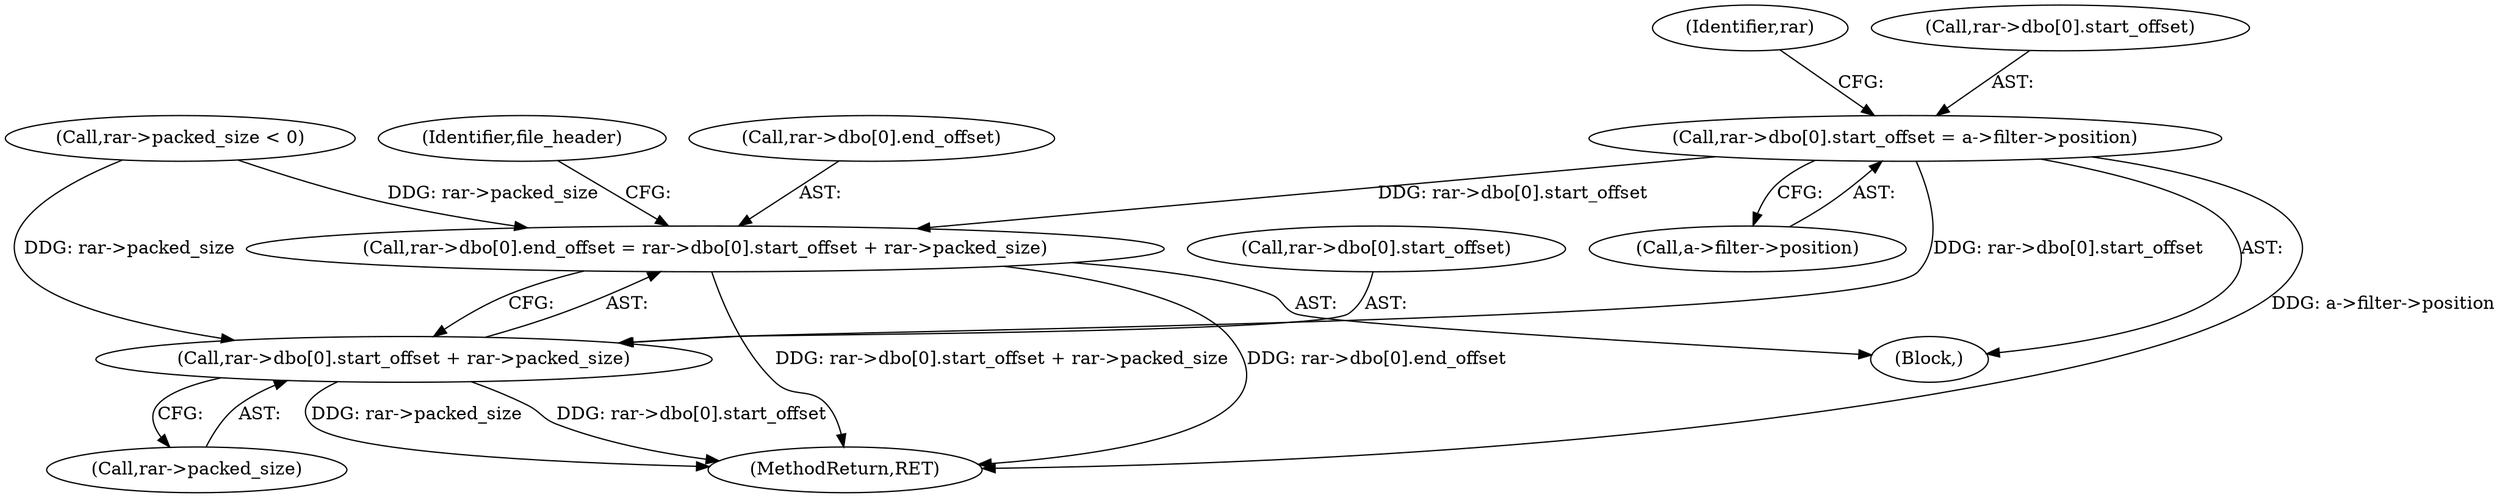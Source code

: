 digraph "0_libarchive_bfcfe6f04ed20db2504db8a254d1f40a1d84eb28_0@array" {
"1001412" [label="(Call,rar->dbo[0].start_offset = a->filter->position)"];
"1001425" [label="(Call,rar->dbo[0].end_offset = rar->dbo[0].start_offset + rar->packed_size)"];
"1001433" [label="(Call,rar->dbo[0].start_offset + rar->packed_size)"];
"1000121" [label="(Block,)"];
"1001425" [label="(Call,rar->dbo[0].end_offset = rar->dbo[0].start_offset + rar->packed_size)"];
"1001446" [label="(Identifier,file_header)"];
"1000549" [label="(Call,rar->packed_size < 0)"];
"1001434" [label="(Call,rar->dbo[0].start_offset)"];
"1001754" [label="(MethodReturn,RET)"];
"1001426" [label="(Call,rar->dbo[0].end_offset)"];
"1001420" [label="(Call,a->filter->position)"];
"1001412" [label="(Call,rar->dbo[0].start_offset = a->filter->position)"];
"1001441" [label="(Call,rar->packed_size)"];
"1001433" [label="(Call,rar->dbo[0].start_offset + rar->packed_size)"];
"1001429" [label="(Identifier,rar)"];
"1001413" [label="(Call,rar->dbo[0].start_offset)"];
"1001412" -> "1000121"  [label="AST: "];
"1001412" -> "1001420"  [label="CFG: "];
"1001413" -> "1001412"  [label="AST: "];
"1001420" -> "1001412"  [label="AST: "];
"1001429" -> "1001412"  [label="CFG: "];
"1001412" -> "1001754"  [label="DDG: a->filter->position"];
"1001412" -> "1001425"  [label="DDG: rar->dbo[0].start_offset"];
"1001412" -> "1001433"  [label="DDG: rar->dbo[0].start_offset"];
"1001425" -> "1000121"  [label="AST: "];
"1001425" -> "1001433"  [label="CFG: "];
"1001426" -> "1001425"  [label="AST: "];
"1001433" -> "1001425"  [label="AST: "];
"1001446" -> "1001425"  [label="CFG: "];
"1001425" -> "1001754"  [label="DDG: rar->dbo[0].start_offset + rar->packed_size"];
"1001425" -> "1001754"  [label="DDG: rar->dbo[0].end_offset"];
"1000549" -> "1001425"  [label="DDG: rar->packed_size"];
"1001433" -> "1001441"  [label="CFG: "];
"1001434" -> "1001433"  [label="AST: "];
"1001441" -> "1001433"  [label="AST: "];
"1001433" -> "1001754"  [label="DDG: rar->dbo[0].start_offset"];
"1001433" -> "1001754"  [label="DDG: rar->packed_size"];
"1000549" -> "1001433"  [label="DDG: rar->packed_size"];
}
